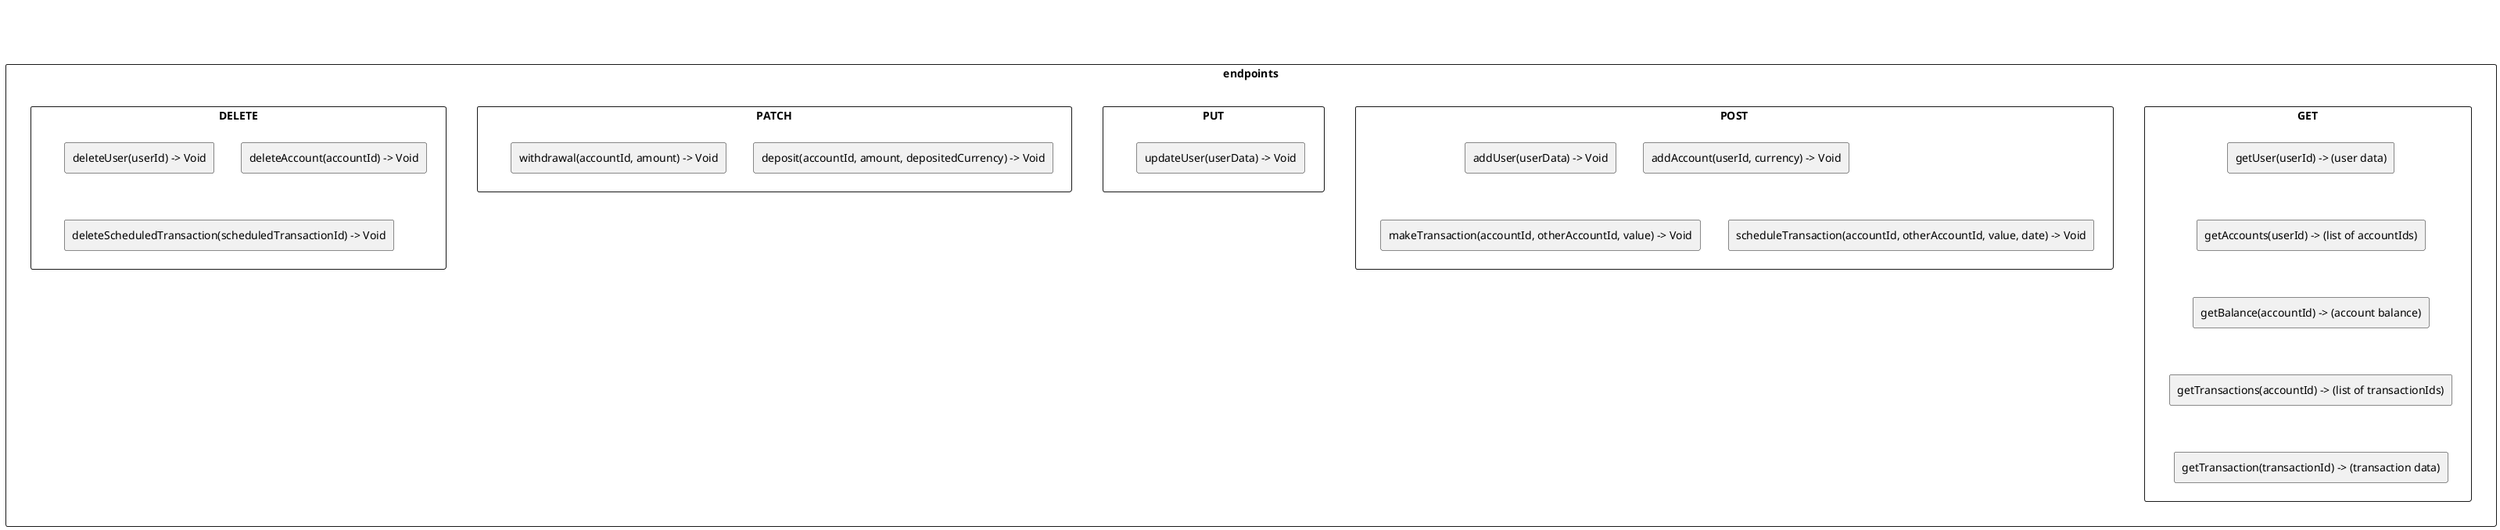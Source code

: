 @startuml

rectangle endpoints {
    rectangle GET {
        rectangle getUser as "getUsers -> (list of userIds)"
        rectangle getUser as "getUser(userId) -> (user data)"
        rectangle getAccounts as "getAccounts(userId) -> (list of accountIds)"
        rectangle getBalance as "getBalance(accountId) -> (account balance)"
        rectangle getTransactions as "getTransactions(accountId) -> (list of transactionIds)"
        rectangle getTransaction as "getTransaction(transactionId) -> (transaction data)"
    }

    rectangle POST {
        rectangle addUser as "addUser(userData) -> Void"
        rectangle addAccount as "addAccount(userId, currency) -> Void"
        rectangle makeTransaction as "makeTransaction(accountId, otherAccountId, value) -> Void"
        rectangle scheduleTransaction as "scheduleTransaction(accountId, otherAccountId, value, date) -> Void"
    }

    rectangle PUT {
        rectangle updateUser as "updateUser(userData) -> Void"
    }

    rectangle PATCH {
        rectangle deposit as "deposit(accountId, amount, depositedCurrency) -> Void"
        rectangle withdrawal as "withdrawal(accountId, amount) -> Void"
    }

    rectangle DELETE {
        rectangle deleteUser as "deleteUser(userId) -> Void"
        rectangle deleteAccount as "deleteAccount(accountId) -> Void"
        rectangle cancelScheduledTransaction as "deleteScheduledTransaction(scheduledTransactionId) -> Void"
    }
}


GET -[hidden]right- POST
POST -[hidden]right- PATCH
PATCH -[hidden]right- PUT
PUT -[hidden]right- DELETE

getUser -[hidden]down- getUser
getUser -[hidden]down- getAccounts
getAccounts -[hidden]down- getBalance
getBalance -[hidden]down- getTransactions
getTransactions -[hidden]down- getTransaction

@enduml